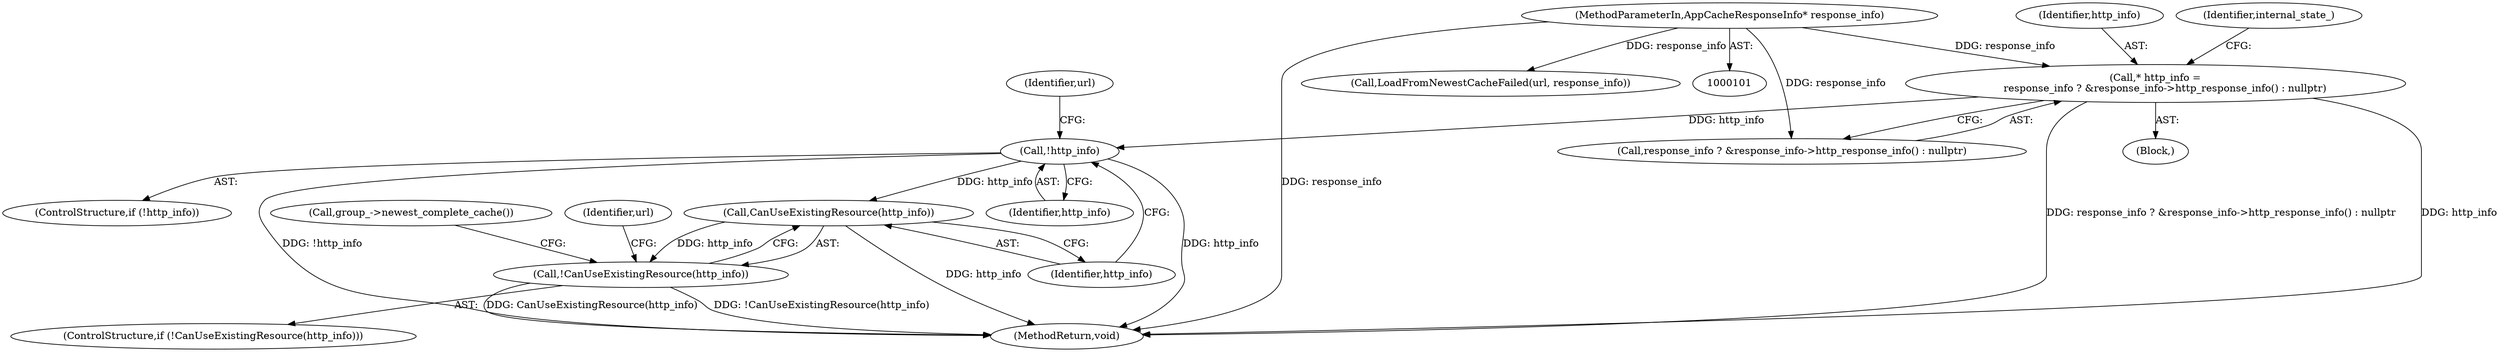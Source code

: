 digraph "0_Chrome_04aaacb936a08d70862d6d9d7e8354721ae46be8_30@pointer" {
"1000140" [label="(Call,!http_info)"];
"1000106" [label="(Call,* http_info =\n      response_info ? &response_info->http_response_info() : nullptr)"];
"1000102" [label="(MethodParameterIn,AppCacheResponseInfo* response_info)"];
"1000149" [label="(Call,CanUseExistingResource(http_info))"];
"1000148" [label="(Call,!CanUseExistingResource(http_info))"];
"1000141" [label="(Identifier,http_info)"];
"1000199" [label="(MethodReturn,void)"];
"1000153" [label="(Identifier,url)"];
"1000150" [label="(Identifier,http_info)"];
"1000107" [label="(Identifier,http_info)"];
"1000104" [label="(Block,)"];
"1000158" [label="(Call,group_->newest_complete_cache())"];
"1000106" [label="(Call,* http_info =\n      response_info ? &response_info->http_response_info() : nullptr)"];
"1000108" [label="(Call,response_info ? &response_info->http_response_info() : nullptr)"];
"1000148" [label="(Call,!CanUseExistingResource(http_info))"];
"1000140" [label="(Call,!http_info)"];
"1000144" [label="(Identifier,url)"];
"1000149" [label="(Call,CanUseExistingResource(http_info))"];
"1000115" [label="(Identifier,internal_state_)"];
"1000147" [label="(ControlStructure,if (!CanUseExistingResource(http_info)))"];
"1000152" [label="(Call,LoadFromNewestCacheFailed(url, response_info))"];
"1000139" [label="(ControlStructure,if (!http_info))"];
"1000102" [label="(MethodParameterIn,AppCacheResponseInfo* response_info)"];
"1000140" -> "1000139"  [label="AST: "];
"1000140" -> "1000141"  [label="CFG: "];
"1000141" -> "1000140"  [label="AST: "];
"1000144" -> "1000140"  [label="CFG: "];
"1000150" -> "1000140"  [label="CFG: "];
"1000140" -> "1000199"  [label="DDG: http_info"];
"1000140" -> "1000199"  [label="DDG: !http_info"];
"1000106" -> "1000140"  [label="DDG: http_info"];
"1000140" -> "1000149"  [label="DDG: http_info"];
"1000106" -> "1000104"  [label="AST: "];
"1000106" -> "1000108"  [label="CFG: "];
"1000107" -> "1000106"  [label="AST: "];
"1000108" -> "1000106"  [label="AST: "];
"1000115" -> "1000106"  [label="CFG: "];
"1000106" -> "1000199"  [label="DDG: response_info ? &response_info->http_response_info() : nullptr"];
"1000106" -> "1000199"  [label="DDG: http_info"];
"1000102" -> "1000106"  [label="DDG: response_info"];
"1000102" -> "1000101"  [label="AST: "];
"1000102" -> "1000199"  [label="DDG: response_info"];
"1000102" -> "1000108"  [label="DDG: response_info"];
"1000102" -> "1000152"  [label="DDG: response_info"];
"1000149" -> "1000148"  [label="AST: "];
"1000149" -> "1000150"  [label="CFG: "];
"1000150" -> "1000149"  [label="AST: "];
"1000148" -> "1000149"  [label="CFG: "];
"1000149" -> "1000199"  [label="DDG: http_info"];
"1000149" -> "1000148"  [label="DDG: http_info"];
"1000148" -> "1000147"  [label="AST: "];
"1000153" -> "1000148"  [label="CFG: "];
"1000158" -> "1000148"  [label="CFG: "];
"1000148" -> "1000199"  [label="DDG: CanUseExistingResource(http_info)"];
"1000148" -> "1000199"  [label="DDG: !CanUseExistingResource(http_info)"];
}
